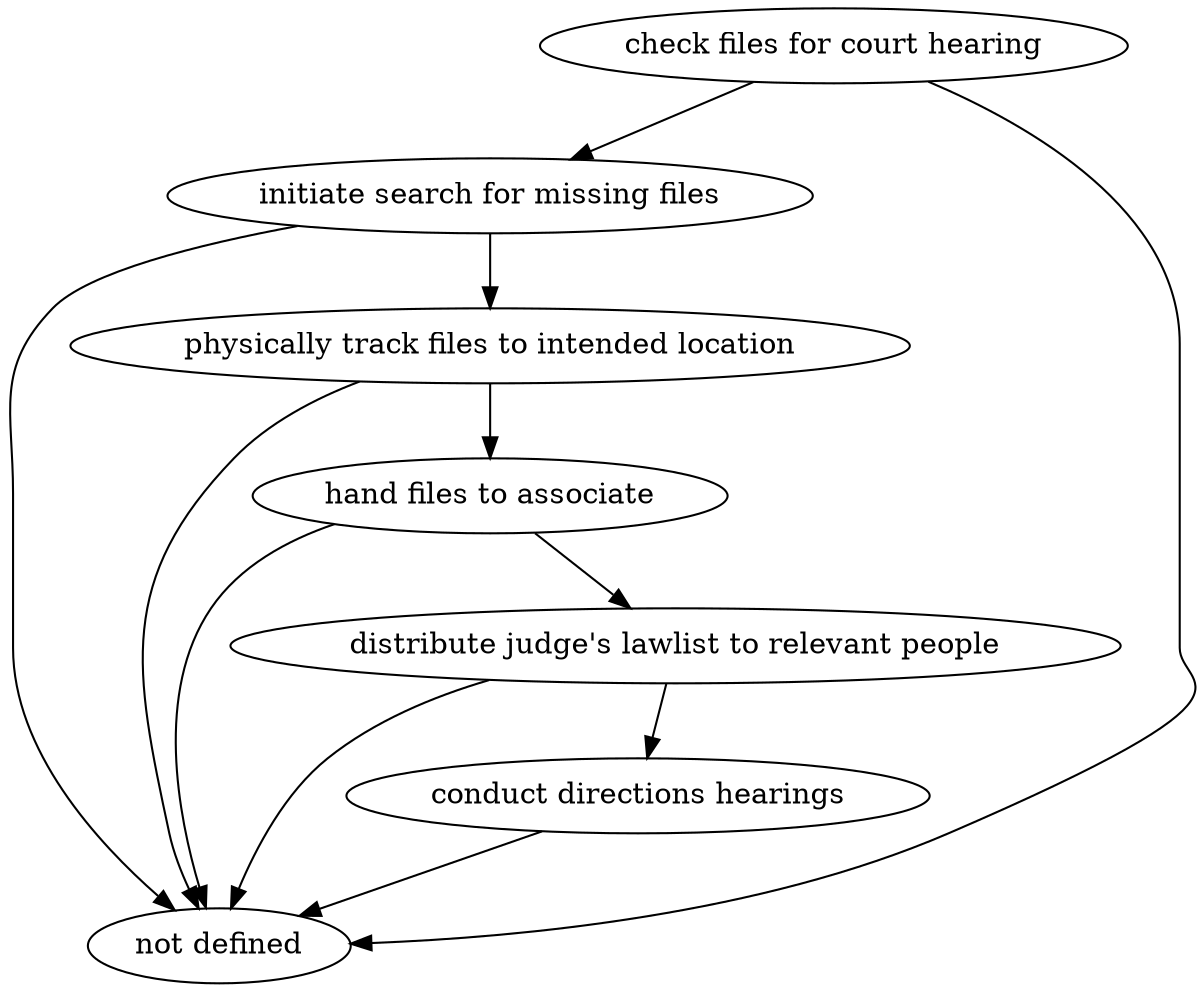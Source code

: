 strict digraph "doc-3.2" {
	graph [name="doc-3.2"];
	"check files for court hearing"	[attrs="{'type': 'Activity', 'label': 'check files for court hearing'}"];
	"initiate search for missing files"	[attrs="{'type': 'Activity', 'label': 'initiate search for missing files'}"];
	"check files for court hearing" -> "initiate search for missing files"	[attrs="{'type': 'flow', 'label': 'flow'}"];
	"not defined"	[attrs="{'type': 'Actor', 'label': 'not defined'}"];
	"check files for court hearing" -> "not defined"	[attrs="{'type': 'actor performer', 'label': 'actor performer'}"];
	"physically track files to intended location"	[attrs="{'type': 'Activity', 'label': 'physically track files to intended location'}"];
	"initiate search for missing files" -> "physically track files to intended location"	[attrs="{'type': 'flow', 'label': 'flow'}"];
	"initiate search for missing files" -> "not defined"	[attrs="{'type': 'actor performer', 'label': 'actor performer'}"];
	"hand files to associate"	[attrs="{'type': 'Activity', 'label': 'hand files to associate'}"];
	"physically track files to intended location" -> "hand files to associate"	[attrs="{'type': 'flow', 'label': 'flow'}"];
	"physically track files to intended location" -> "not defined"	[attrs="{'type': 'actor performer', 'label': 'actor performer'}"];
	"distribute judge's lawlist to relevant people"	[attrs="{'type': 'Activity', 'label': \"distribute judge's lawlist to relevant people\"}"];
	"hand files to associate" -> "distribute judge's lawlist to relevant people"	[attrs="{'type': 'flow', 'label': 'flow'}"];
	"hand files to associate" -> "not defined"	[attrs="{'type': 'actor performer', 'label': 'actor performer'}"];
	"conduct directions hearings"	[attrs="{'type': 'Activity', 'label': 'conduct directions hearings'}"];
	"distribute judge's lawlist to relevant people" -> "conduct directions hearings"	[attrs="{'type': 'flow', 'label': 'flow'}"];
	"distribute judge's lawlist to relevant people" -> "not defined"	[attrs="{'type': 'actor performer', 'label': 'actor performer'}"];
	"conduct directions hearings" -> "not defined"	[attrs="{'type': 'actor performer', 'label': 'actor performer'}"];
}
